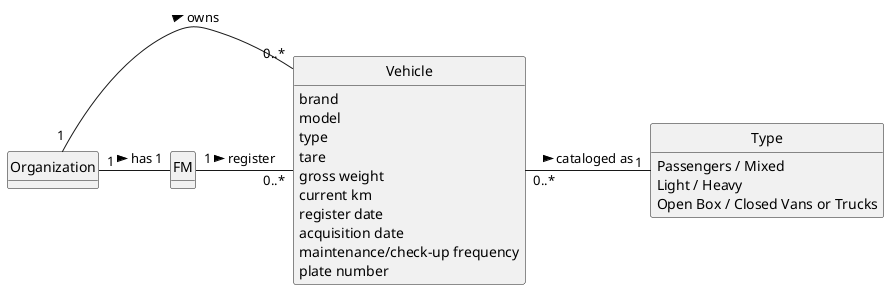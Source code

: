@startuml
skinparam monochrome true
skinparam packageStyle rectangle
skinparam shadowing false

'left to right direction

skinparam classAttributeIconSize 0

hide circle
hide methods

class Organization {
}

class Vehicle {
    brand
    model
    type
    tare
    gross weight
    current km
    register date
    acquisition date
    maintenance/check-up frequency
    plate number
}

class FM {
}

class Type {
    Passengers / Mixed
    Light / Heavy
    Open Box / Closed Vans or Trucks
}

Organization "1" - "1" FM : has >
Organization "1" - "0..*" Vehicle : owns >
FM "1" - "0..*" Vehicle : register >
Vehicle "0..*" - "1" Type : cataloged as >

@enduml